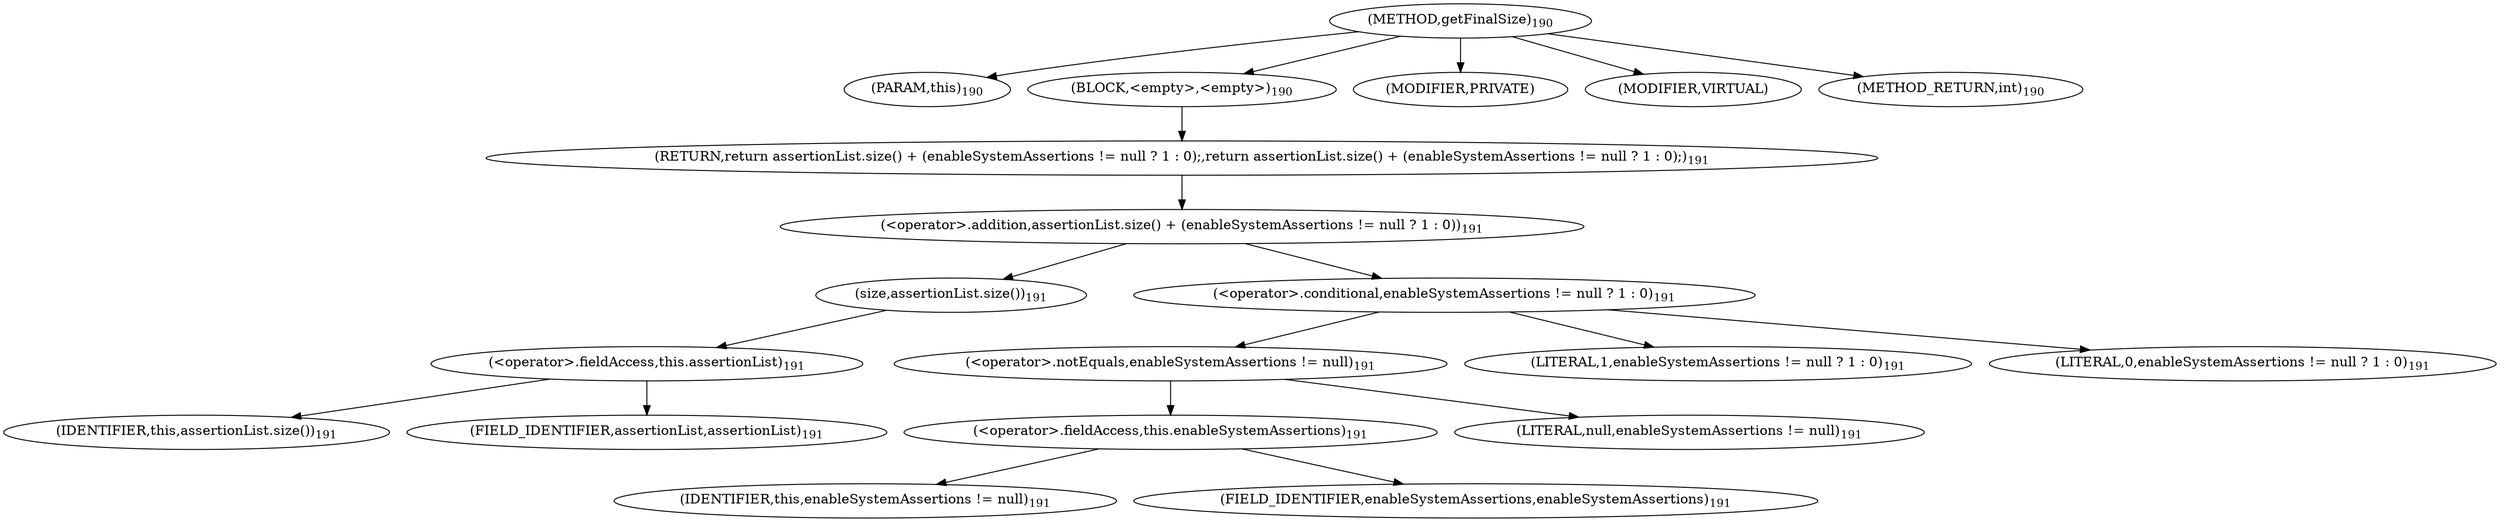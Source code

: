 digraph "getFinalSize" {  
"228" [label = <(METHOD,getFinalSize)<SUB>190</SUB>> ]
"229" [label = <(PARAM,this)<SUB>190</SUB>> ]
"230" [label = <(BLOCK,&lt;empty&gt;,&lt;empty&gt;)<SUB>190</SUB>> ]
"231" [label = <(RETURN,return assertionList.size() + (enableSystemAssertions != null ? 1 : 0);,return assertionList.size() + (enableSystemAssertions != null ? 1 : 0);)<SUB>191</SUB>> ]
"232" [label = <(&lt;operator&gt;.addition,assertionList.size() + (enableSystemAssertions != null ? 1 : 0))<SUB>191</SUB>> ]
"233" [label = <(size,assertionList.size())<SUB>191</SUB>> ]
"234" [label = <(&lt;operator&gt;.fieldAccess,this.assertionList)<SUB>191</SUB>> ]
"235" [label = <(IDENTIFIER,this,assertionList.size())<SUB>191</SUB>> ]
"236" [label = <(FIELD_IDENTIFIER,assertionList,assertionList)<SUB>191</SUB>> ]
"237" [label = <(&lt;operator&gt;.conditional,enableSystemAssertions != null ? 1 : 0)<SUB>191</SUB>> ]
"238" [label = <(&lt;operator&gt;.notEquals,enableSystemAssertions != null)<SUB>191</SUB>> ]
"239" [label = <(&lt;operator&gt;.fieldAccess,this.enableSystemAssertions)<SUB>191</SUB>> ]
"240" [label = <(IDENTIFIER,this,enableSystemAssertions != null)<SUB>191</SUB>> ]
"241" [label = <(FIELD_IDENTIFIER,enableSystemAssertions,enableSystemAssertions)<SUB>191</SUB>> ]
"242" [label = <(LITERAL,null,enableSystemAssertions != null)<SUB>191</SUB>> ]
"243" [label = <(LITERAL,1,enableSystemAssertions != null ? 1 : 0)<SUB>191</SUB>> ]
"244" [label = <(LITERAL,0,enableSystemAssertions != null ? 1 : 0)<SUB>191</SUB>> ]
"245" [label = <(MODIFIER,PRIVATE)> ]
"246" [label = <(MODIFIER,VIRTUAL)> ]
"247" [label = <(METHOD_RETURN,int)<SUB>190</SUB>> ]
  "228" -> "229" 
  "228" -> "230" 
  "228" -> "245" 
  "228" -> "246" 
  "228" -> "247" 
  "230" -> "231" 
  "231" -> "232" 
  "232" -> "233" 
  "232" -> "237" 
  "233" -> "234" 
  "234" -> "235" 
  "234" -> "236" 
  "237" -> "238" 
  "237" -> "243" 
  "237" -> "244" 
  "238" -> "239" 
  "238" -> "242" 
  "239" -> "240" 
  "239" -> "241" 
}
